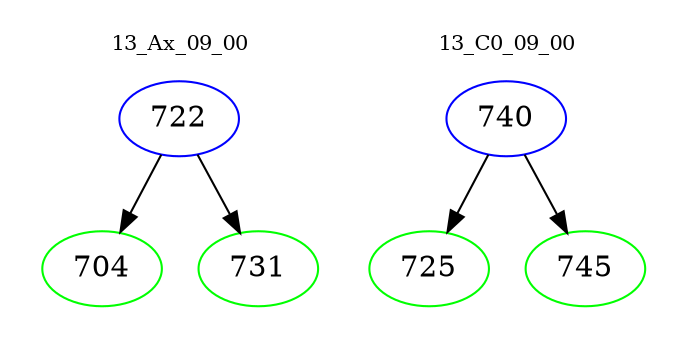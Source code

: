 digraph{
subgraph cluster_0 {
color = white
label = "13_Ax_09_00";
fontsize=10;
T0_722 [label="722", color="blue"]
T0_722 -> T0_704 [color="black"]
T0_704 [label="704", color="green"]
T0_722 -> T0_731 [color="black"]
T0_731 [label="731", color="green"]
}
subgraph cluster_1 {
color = white
label = "13_C0_09_00";
fontsize=10;
T1_740 [label="740", color="blue"]
T1_740 -> T1_725 [color="black"]
T1_725 [label="725", color="green"]
T1_740 -> T1_745 [color="black"]
T1_745 [label="745", color="green"]
}
}
